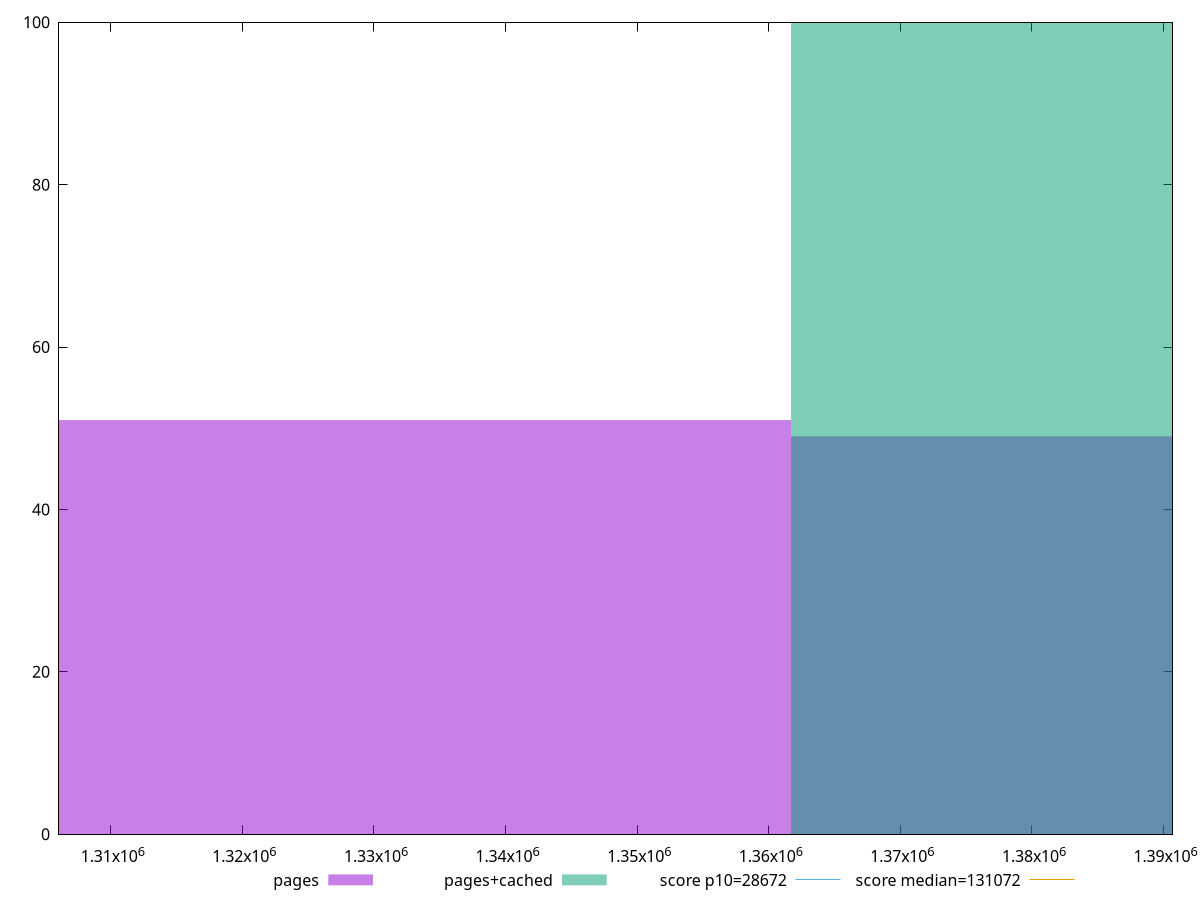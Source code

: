 reset

$pages <<EOF
1402959.3408543167 49
1320432.3208040628 51
EOF

$pagesCached <<EOF
1402959.3408543167 100
EOF

set key outside below
set boxwidth 82527.02005025392
set xrange [1306068.6578752713:1390681.6235673493]
set yrange [0:100]
set trange [0:100]
set style fill transparent solid 0.5 noborder

set parametric
set terminal svg size 640, 500 enhanced background rgb 'white'
set output "report_00019_2021-02-10T18-14-37.922Z//uses-long-cache-ttl/comparison/histogram/0_vs_1.svg"

plot $pages title "pages" with boxes, \
     $pagesCached title "pages+cached" with boxes, \
     28672,t title "score p10=28672", \
     131072,t title "score median=131072"

reset
